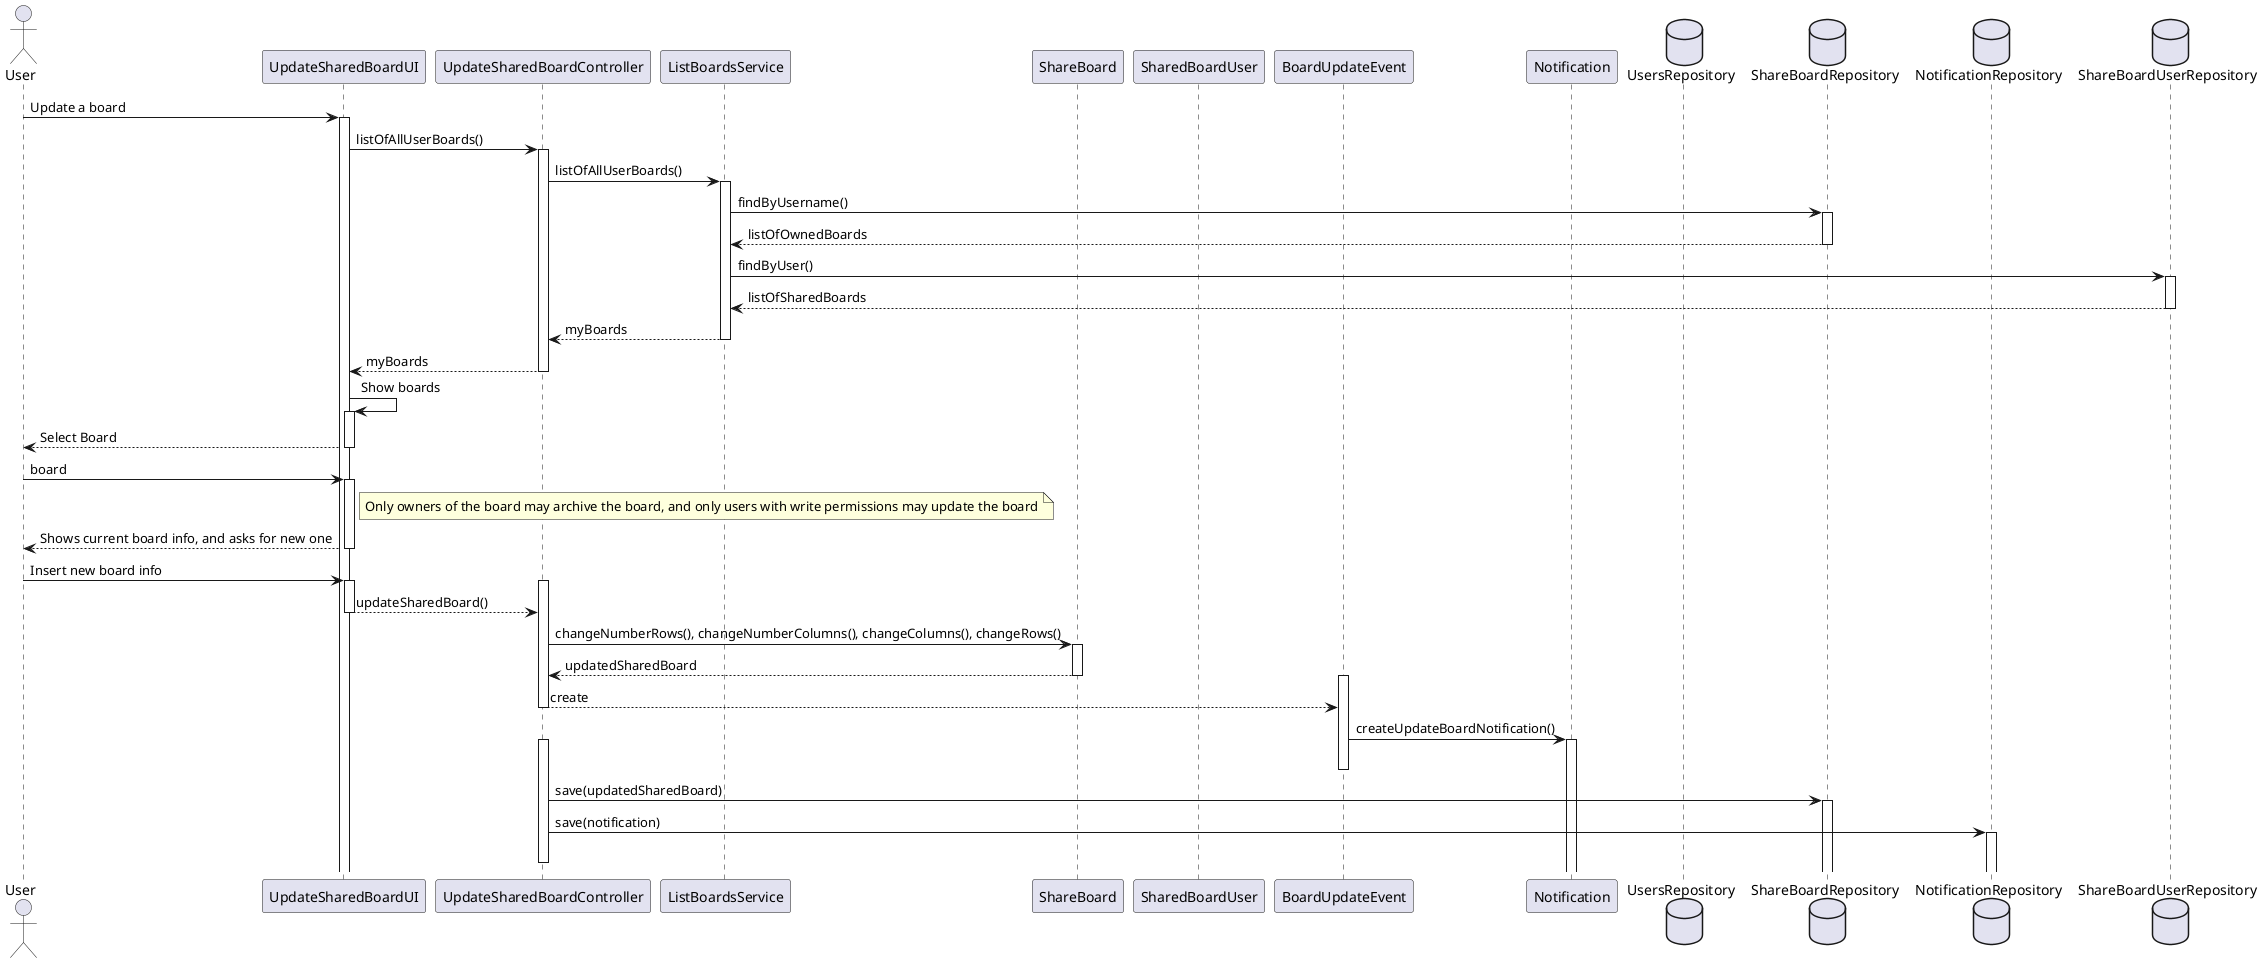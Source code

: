 @startuml

autoactivate on

actor User as U
participant "UpdateSharedBoardUI" as UI
participant "UpdateSharedBoardController" as C
participant "ListBoardsService" as S
participant "ShareBoard" as SB
participant "SharedBoardUser" as SBU
participant "BoardUpdateEvent" as E
participant "Notification" as N
database "UsersRepository" as UR
database "ShareBoardRepository" as SBR
database "NotificationRepository" as NR
database "ShareBoardUserRepository" as SBRU


U -> UI:Update a board
UI -> C:listOfAllUserBoards()
C->S:listOfAllUserBoards()
S->SBR: findByUsername()
SBR-->S: listOfOwnedBoards
S->SBRU:findByUser()
SBRU-->S:listOfSharedBoards
S-->C: myBoards
C-->UI: myBoards
UI->UI:Show boards
UI-->U: Select Board
U->UI: board


note right of UI: Only owners of the board may archive the board, and only users with write permissions may update the board
UI-->U: Shows current board info, and asks for new one
U->UI: Insert new board info
activate C
UI-->C: updateSharedBoard()
C->SB: changeNumberRows(), changeNumberColumns(), changeColumns(), changeRows()
SB-->C: updatedSharedBoard
activate E
C-->E: create
E->N:createUpdateBoardNotification()
deactivate E
activate C
C->SBR: save(updatedSharedBoard)
C->NR: save(notification)

deactivate C

@enduml
